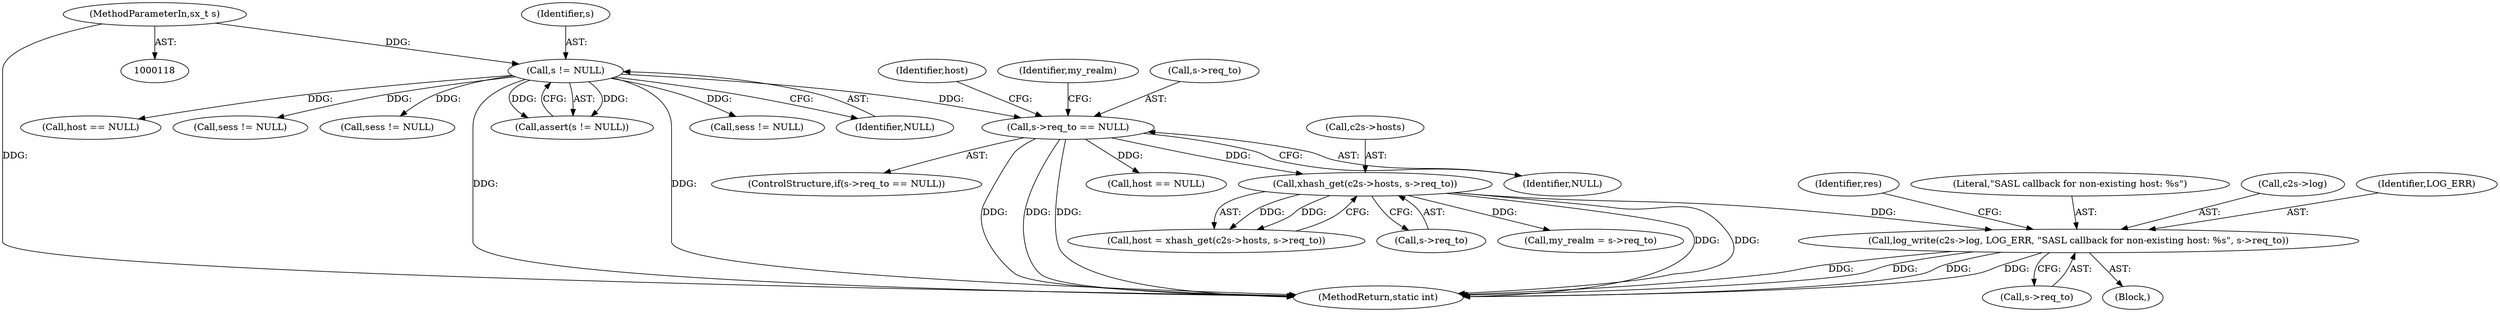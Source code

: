 digraph "0_jabberd2_8416ae54ecefa670534f27a31db71d048b9c7f16@API" {
"1000194" [label="(Call,log_write(c2s->log, LOG_ERR, \"SASL callback for non-existing host: %s\", s->req_to))"];
"1000182" [label="(Call,xhash_get(c2s->hosts, s->req_to))"];
"1000170" [label="(Call,s->req_to == NULL)"];
"1000149" [label="(Call,s != NULL)"];
"1000122" [label="(MethodParameterIn,sx_t s)"];
"1000180" [label="(Call,host = xhash_get(c2s->hosts, s->req_to))"];
"1000190" [label="(Call,host == NULL)"];
"1000170" [label="(Call,s->req_to == NULL)"];
"1000151" [label="(Identifier,NULL)"];
"1000174" [label="(Identifier,NULL)"];
"1000148" [label="(Call,assert(s != NULL))"];
"1000183" [label="(Call,c2s->hosts)"];
"1000193" [label="(Block,)"];
"1000205" [label="(Identifier,res)"];
"1000200" [label="(Call,s->req_to)"];
"1000199" [label="(Literal,\"SASL callback for non-existing host: %s\")"];
"1000634" [label="(Call,host == NULL)"];
"1000194" [label="(Call,log_write(c2s->log, LOG_ERR, \"SASL callback for non-existing host: %s\", s->req_to))"];
"1000186" [label="(Call,s->req_to)"];
"1000169" [label="(ControlStructure,if(s->req_to == NULL))"];
"1000181" [label="(Identifier,host)"];
"1000176" [label="(Identifier,my_realm)"];
"1000429" [label="(Call,sess != NULL)"];
"1000195" [label="(Call,c2s->log)"];
"1000308" [label="(Call,sess != NULL)"];
"1000171" [label="(Call,s->req_to)"];
"1000182" [label="(Call,xhash_get(c2s->hosts, s->req_to))"];
"1000150" [label="(Identifier,s)"];
"1000122" [label="(MethodParameterIn,sx_t s)"];
"1000198" [label="(Identifier,LOG_ERR)"];
"1000220" [label="(Call,my_realm = s->req_to)"];
"1000149" [label="(Call,s != NULL)"];
"1000766" [label="(MethodReturn,static int)"];
"1000244" [label="(Call,sess != NULL)"];
"1000194" -> "1000193"  [label="AST: "];
"1000194" -> "1000200"  [label="CFG: "];
"1000195" -> "1000194"  [label="AST: "];
"1000198" -> "1000194"  [label="AST: "];
"1000199" -> "1000194"  [label="AST: "];
"1000200" -> "1000194"  [label="AST: "];
"1000205" -> "1000194"  [label="CFG: "];
"1000194" -> "1000766"  [label="DDG: "];
"1000194" -> "1000766"  [label="DDG: "];
"1000194" -> "1000766"  [label="DDG: "];
"1000194" -> "1000766"  [label="DDG: "];
"1000182" -> "1000194"  [label="DDG: "];
"1000182" -> "1000180"  [label="AST: "];
"1000182" -> "1000186"  [label="CFG: "];
"1000183" -> "1000182"  [label="AST: "];
"1000186" -> "1000182"  [label="AST: "];
"1000180" -> "1000182"  [label="CFG: "];
"1000182" -> "1000766"  [label="DDG: "];
"1000182" -> "1000766"  [label="DDG: "];
"1000182" -> "1000180"  [label="DDG: "];
"1000182" -> "1000180"  [label="DDG: "];
"1000170" -> "1000182"  [label="DDG: "];
"1000182" -> "1000220"  [label="DDG: "];
"1000170" -> "1000169"  [label="AST: "];
"1000170" -> "1000174"  [label="CFG: "];
"1000171" -> "1000170"  [label="AST: "];
"1000174" -> "1000170"  [label="AST: "];
"1000176" -> "1000170"  [label="CFG: "];
"1000181" -> "1000170"  [label="CFG: "];
"1000170" -> "1000766"  [label="DDG: "];
"1000170" -> "1000766"  [label="DDG: "];
"1000170" -> "1000766"  [label="DDG: "];
"1000149" -> "1000170"  [label="DDG: "];
"1000170" -> "1000190"  [label="DDG: "];
"1000149" -> "1000148"  [label="AST: "];
"1000149" -> "1000151"  [label="CFG: "];
"1000150" -> "1000149"  [label="AST: "];
"1000151" -> "1000149"  [label="AST: "];
"1000148" -> "1000149"  [label="CFG: "];
"1000149" -> "1000766"  [label="DDG: "];
"1000149" -> "1000766"  [label="DDG: "];
"1000149" -> "1000148"  [label="DDG: "];
"1000149" -> "1000148"  [label="DDG: "];
"1000122" -> "1000149"  [label="DDG: "];
"1000149" -> "1000244"  [label="DDG: "];
"1000149" -> "1000308"  [label="DDG: "];
"1000149" -> "1000429"  [label="DDG: "];
"1000149" -> "1000634"  [label="DDG: "];
"1000122" -> "1000118"  [label="AST: "];
"1000122" -> "1000766"  [label="DDG: "];
}
